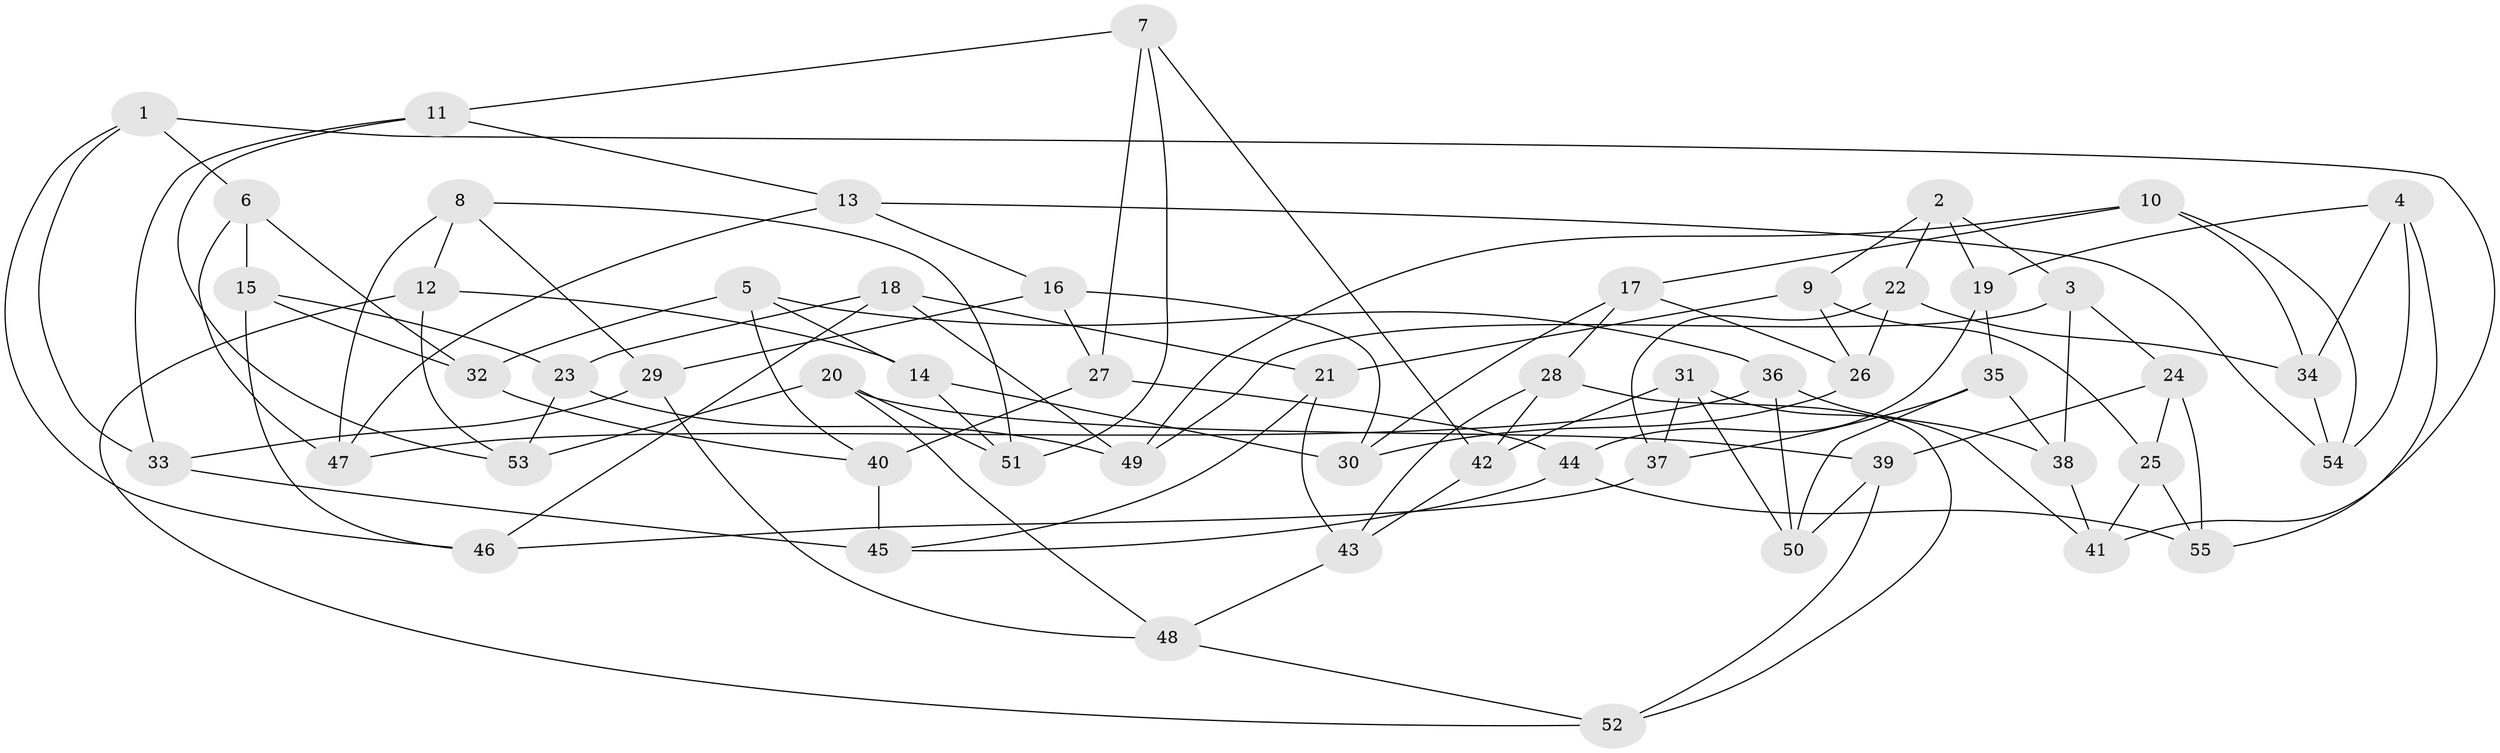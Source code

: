 // Generated by graph-tools (version 1.1) at 2025/50/03/09/25 03:50:49]
// undirected, 55 vertices, 110 edges
graph export_dot {
graph [start="1"]
  node [color=gray90,style=filled];
  1;
  2;
  3;
  4;
  5;
  6;
  7;
  8;
  9;
  10;
  11;
  12;
  13;
  14;
  15;
  16;
  17;
  18;
  19;
  20;
  21;
  22;
  23;
  24;
  25;
  26;
  27;
  28;
  29;
  30;
  31;
  32;
  33;
  34;
  35;
  36;
  37;
  38;
  39;
  40;
  41;
  42;
  43;
  44;
  45;
  46;
  47;
  48;
  49;
  50;
  51;
  52;
  53;
  54;
  55;
  1 -- 41;
  1 -- 6;
  1 -- 33;
  1 -- 46;
  2 -- 9;
  2 -- 22;
  2 -- 3;
  2 -- 19;
  3 -- 38;
  3 -- 49;
  3 -- 24;
  4 -- 19;
  4 -- 54;
  4 -- 55;
  4 -- 34;
  5 -- 32;
  5 -- 40;
  5 -- 14;
  5 -- 36;
  6 -- 15;
  6 -- 32;
  6 -- 47;
  7 -- 11;
  7 -- 27;
  7 -- 51;
  7 -- 42;
  8 -- 47;
  8 -- 12;
  8 -- 29;
  8 -- 51;
  9 -- 26;
  9 -- 21;
  9 -- 25;
  10 -- 34;
  10 -- 17;
  10 -- 54;
  10 -- 49;
  11 -- 53;
  11 -- 13;
  11 -- 33;
  12 -- 14;
  12 -- 53;
  12 -- 52;
  13 -- 16;
  13 -- 54;
  13 -- 47;
  14 -- 51;
  14 -- 30;
  15 -- 32;
  15 -- 23;
  15 -- 46;
  16 -- 27;
  16 -- 30;
  16 -- 29;
  17 -- 30;
  17 -- 26;
  17 -- 28;
  18 -- 49;
  18 -- 23;
  18 -- 21;
  18 -- 46;
  19 -- 44;
  19 -- 35;
  20 -- 53;
  20 -- 51;
  20 -- 39;
  20 -- 48;
  21 -- 45;
  21 -- 43;
  22 -- 37;
  22 -- 34;
  22 -- 26;
  23 -- 49;
  23 -- 53;
  24 -- 39;
  24 -- 55;
  24 -- 25;
  25 -- 41;
  25 -- 55;
  26 -- 30;
  27 -- 40;
  27 -- 44;
  28 -- 43;
  28 -- 52;
  28 -- 42;
  29 -- 33;
  29 -- 48;
  31 -- 42;
  31 -- 41;
  31 -- 50;
  31 -- 37;
  32 -- 40;
  33 -- 45;
  34 -- 54;
  35 -- 50;
  35 -- 38;
  35 -- 37;
  36 -- 38;
  36 -- 50;
  36 -- 47;
  37 -- 46;
  38 -- 41;
  39 -- 52;
  39 -- 50;
  40 -- 45;
  42 -- 43;
  43 -- 48;
  44 -- 55;
  44 -- 45;
  48 -- 52;
}
